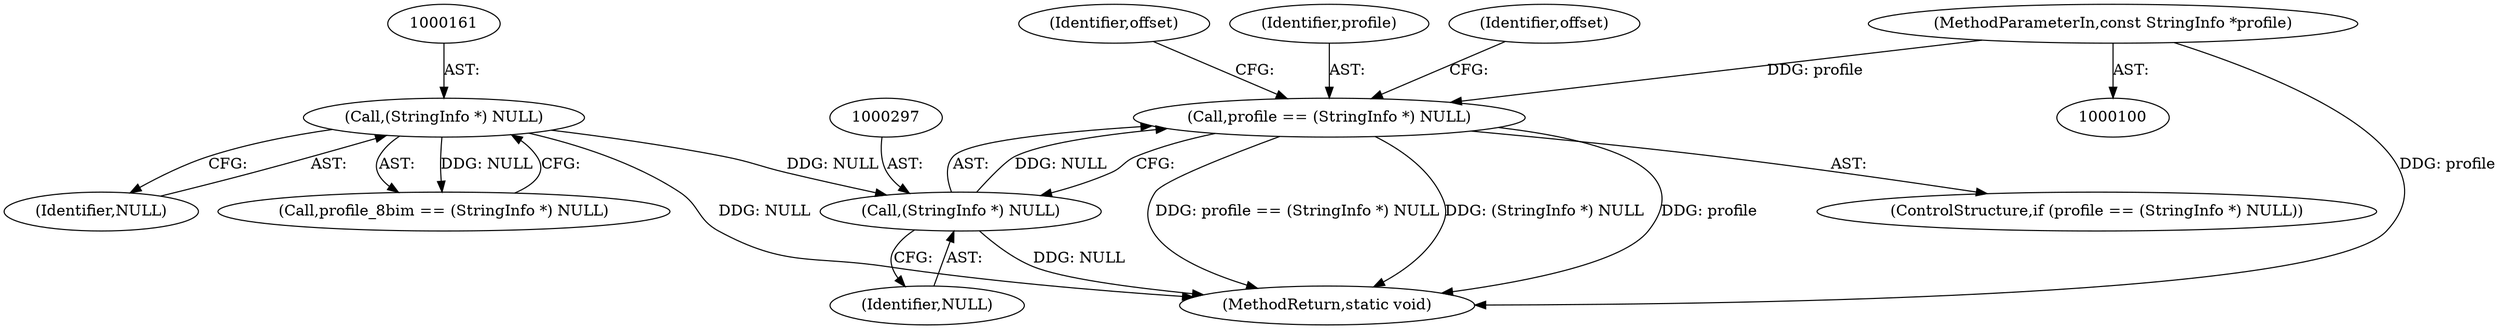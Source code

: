 digraph "0_ImageMagick_478cce544fdf1de882d78381768458f397964453@pointer" {
"1000294" [label="(Call,profile == (StringInfo *) NULL)"];
"1000103" [label="(MethodParameterIn,const StringInfo *profile)"];
"1000296" [label="(Call,(StringInfo *) NULL)"];
"1000160" [label="(Call,(StringInfo *) NULL)"];
"1000322" [label="(Identifier,offset)"];
"1000298" [label="(Identifier,NULL)"];
"1000301" [label="(Identifier,offset)"];
"1000295" [label="(Identifier,profile)"];
"1000296" [label="(Call,(StringInfo *) NULL)"];
"1000103" [label="(MethodParameterIn,const StringInfo *profile)"];
"1000160" [label="(Call,(StringInfo *) NULL)"];
"1000294" [label="(Call,profile == (StringInfo *) NULL)"];
"1000293" [label="(ControlStructure,if (profile == (StringInfo *) NULL))"];
"1000162" [label="(Identifier,NULL)"];
"1000158" [label="(Call,profile_8bim == (StringInfo *) NULL)"];
"1000417" [label="(MethodReturn,static void)"];
"1000294" -> "1000293"  [label="AST: "];
"1000294" -> "1000296"  [label="CFG: "];
"1000295" -> "1000294"  [label="AST: "];
"1000296" -> "1000294"  [label="AST: "];
"1000301" -> "1000294"  [label="CFG: "];
"1000322" -> "1000294"  [label="CFG: "];
"1000294" -> "1000417"  [label="DDG: profile == (StringInfo *) NULL"];
"1000294" -> "1000417"  [label="DDG: (StringInfo *) NULL"];
"1000294" -> "1000417"  [label="DDG: profile"];
"1000103" -> "1000294"  [label="DDG: profile"];
"1000296" -> "1000294"  [label="DDG: NULL"];
"1000103" -> "1000100"  [label="AST: "];
"1000103" -> "1000417"  [label="DDG: profile"];
"1000296" -> "1000298"  [label="CFG: "];
"1000297" -> "1000296"  [label="AST: "];
"1000298" -> "1000296"  [label="AST: "];
"1000296" -> "1000417"  [label="DDG: NULL"];
"1000160" -> "1000296"  [label="DDG: NULL"];
"1000160" -> "1000158"  [label="AST: "];
"1000160" -> "1000162"  [label="CFG: "];
"1000161" -> "1000160"  [label="AST: "];
"1000162" -> "1000160"  [label="AST: "];
"1000158" -> "1000160"  [label="CFG: "];
"1000160" -> "1000417"  [label="DDG: NULL"];
"1000160" -> "1000158"  [label="DDG: NULL"];
}
